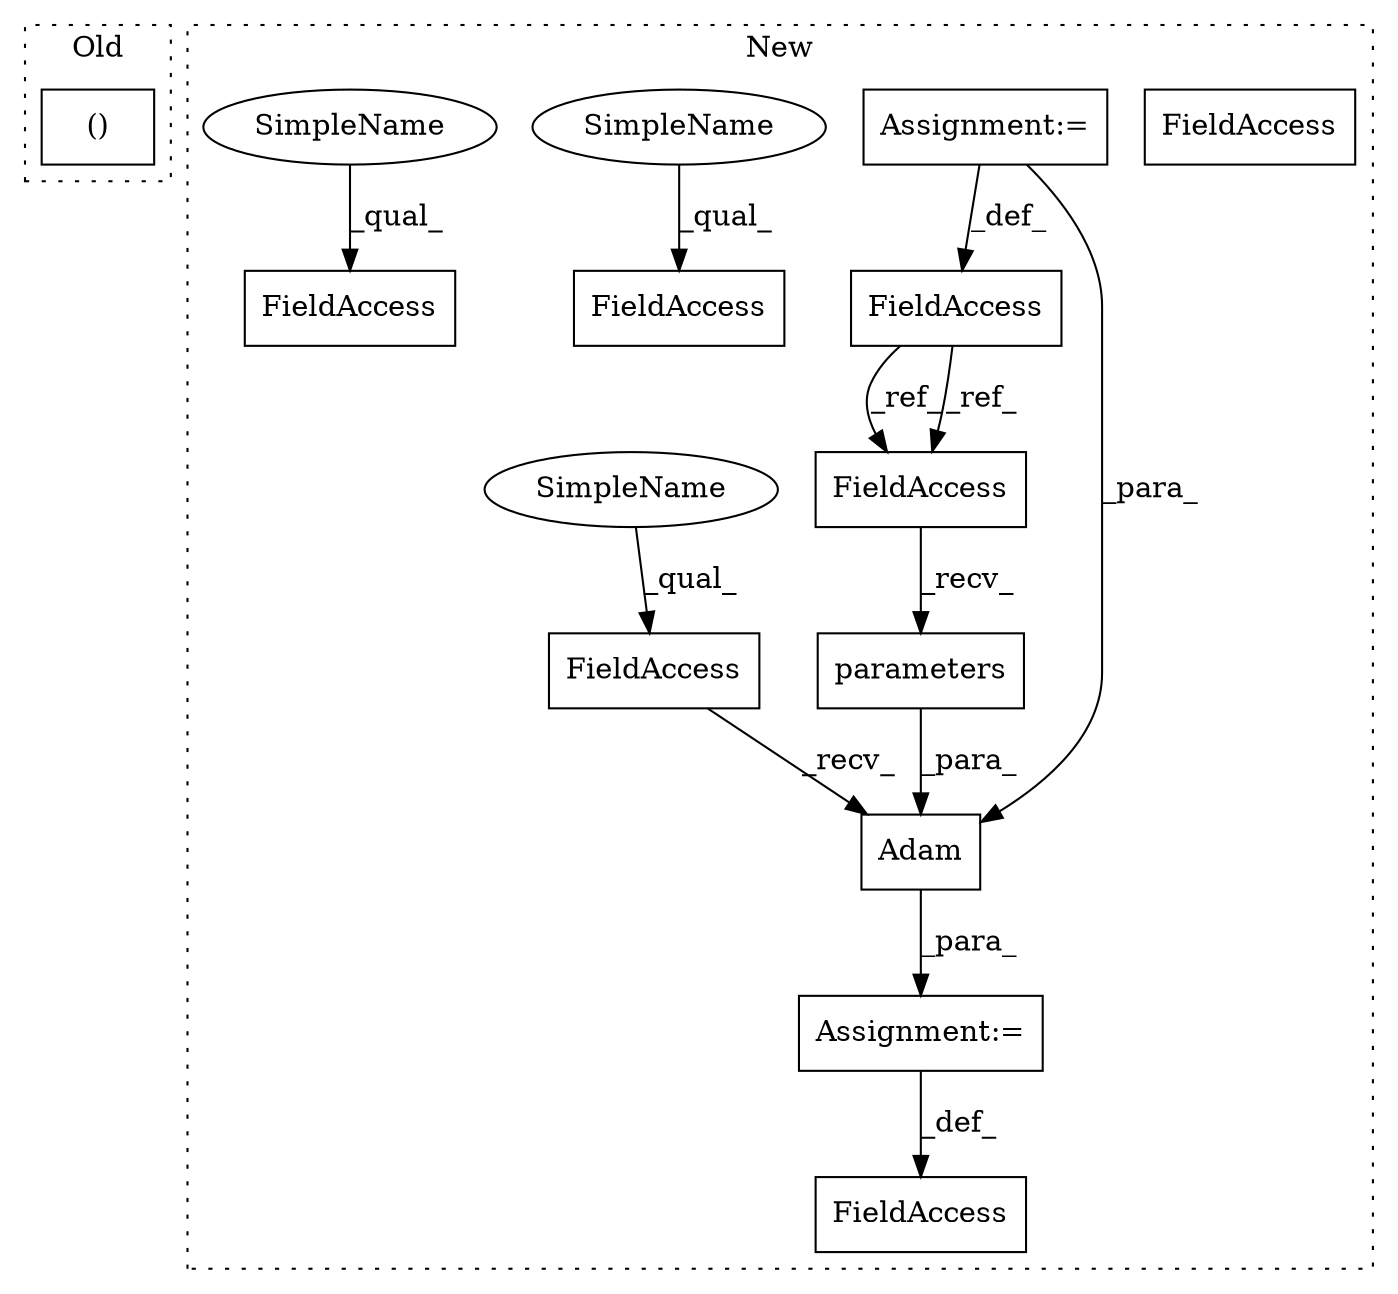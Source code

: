 digraph G {
subgraph cluster0 {
1 [label="()" a="106" s="2127" l="53" shape="box"];
label = "Old";
style="dotted";
}
subgraph cluster1 {
2 [label="parameters" a="32" s="2733" l="12" shape="box"];
3 [label="Assignment:=" a="7" s="2679" l="1" shape="box"];
4 [label="FieldAccess" a="22" s="2670" l="9" shape="box"];
5 [label="FieldAccess" a="22" s="2729" l="3" shape="box"];
6 [label="FieldAccess" a="22" s="2511" l="3" shape="box"];
7 [label="Assignment:=" a="7" s="2358" l="1" shape="box"];
8 [label="Adam" a="32" s="2692,2784" l="5,1" shape="box"];
9 [label="FieldAccess" a="22" s="2680" l="11" shape="box"];
10 [label="FieldAccess" a="22" s="2801" l="8" shape="box"];
11 [label="FieldAccess" a="22" s="2868" l="10" shape="box"];
12 [label="FieldAccess" a="22" s="2729" l="3" shape="box"];
13 [label="SimpleName" a="42" s="2801" l="5" shape="ellipse"];
14 [label="SimpleName" a="42" s="2680" l="5" shape="ellipse"];
15 [label="SimpleName" a="42" s="2868" l="5" shape="ellipse"];
label = "New";
style="dotted";
}
2 -> 8 [label="_para_"];
3 -> 4 [label="_def_"];
6 -> 12 [label="_ref_"];
6 -> 12 [label="_ref_"];
7 -> 8 [label="_para_"];
7 -> 6 [label="_def_"];
8 -> 3 [label="_para_"];
9 -> 8 [label="_recv_"];
12 -> 2 [label="_recv_"];
13 -> 10 [label="_qual_"];
14 -> 9 [label="_qual_"];
15 -> 11 [label="_qual_"];
}